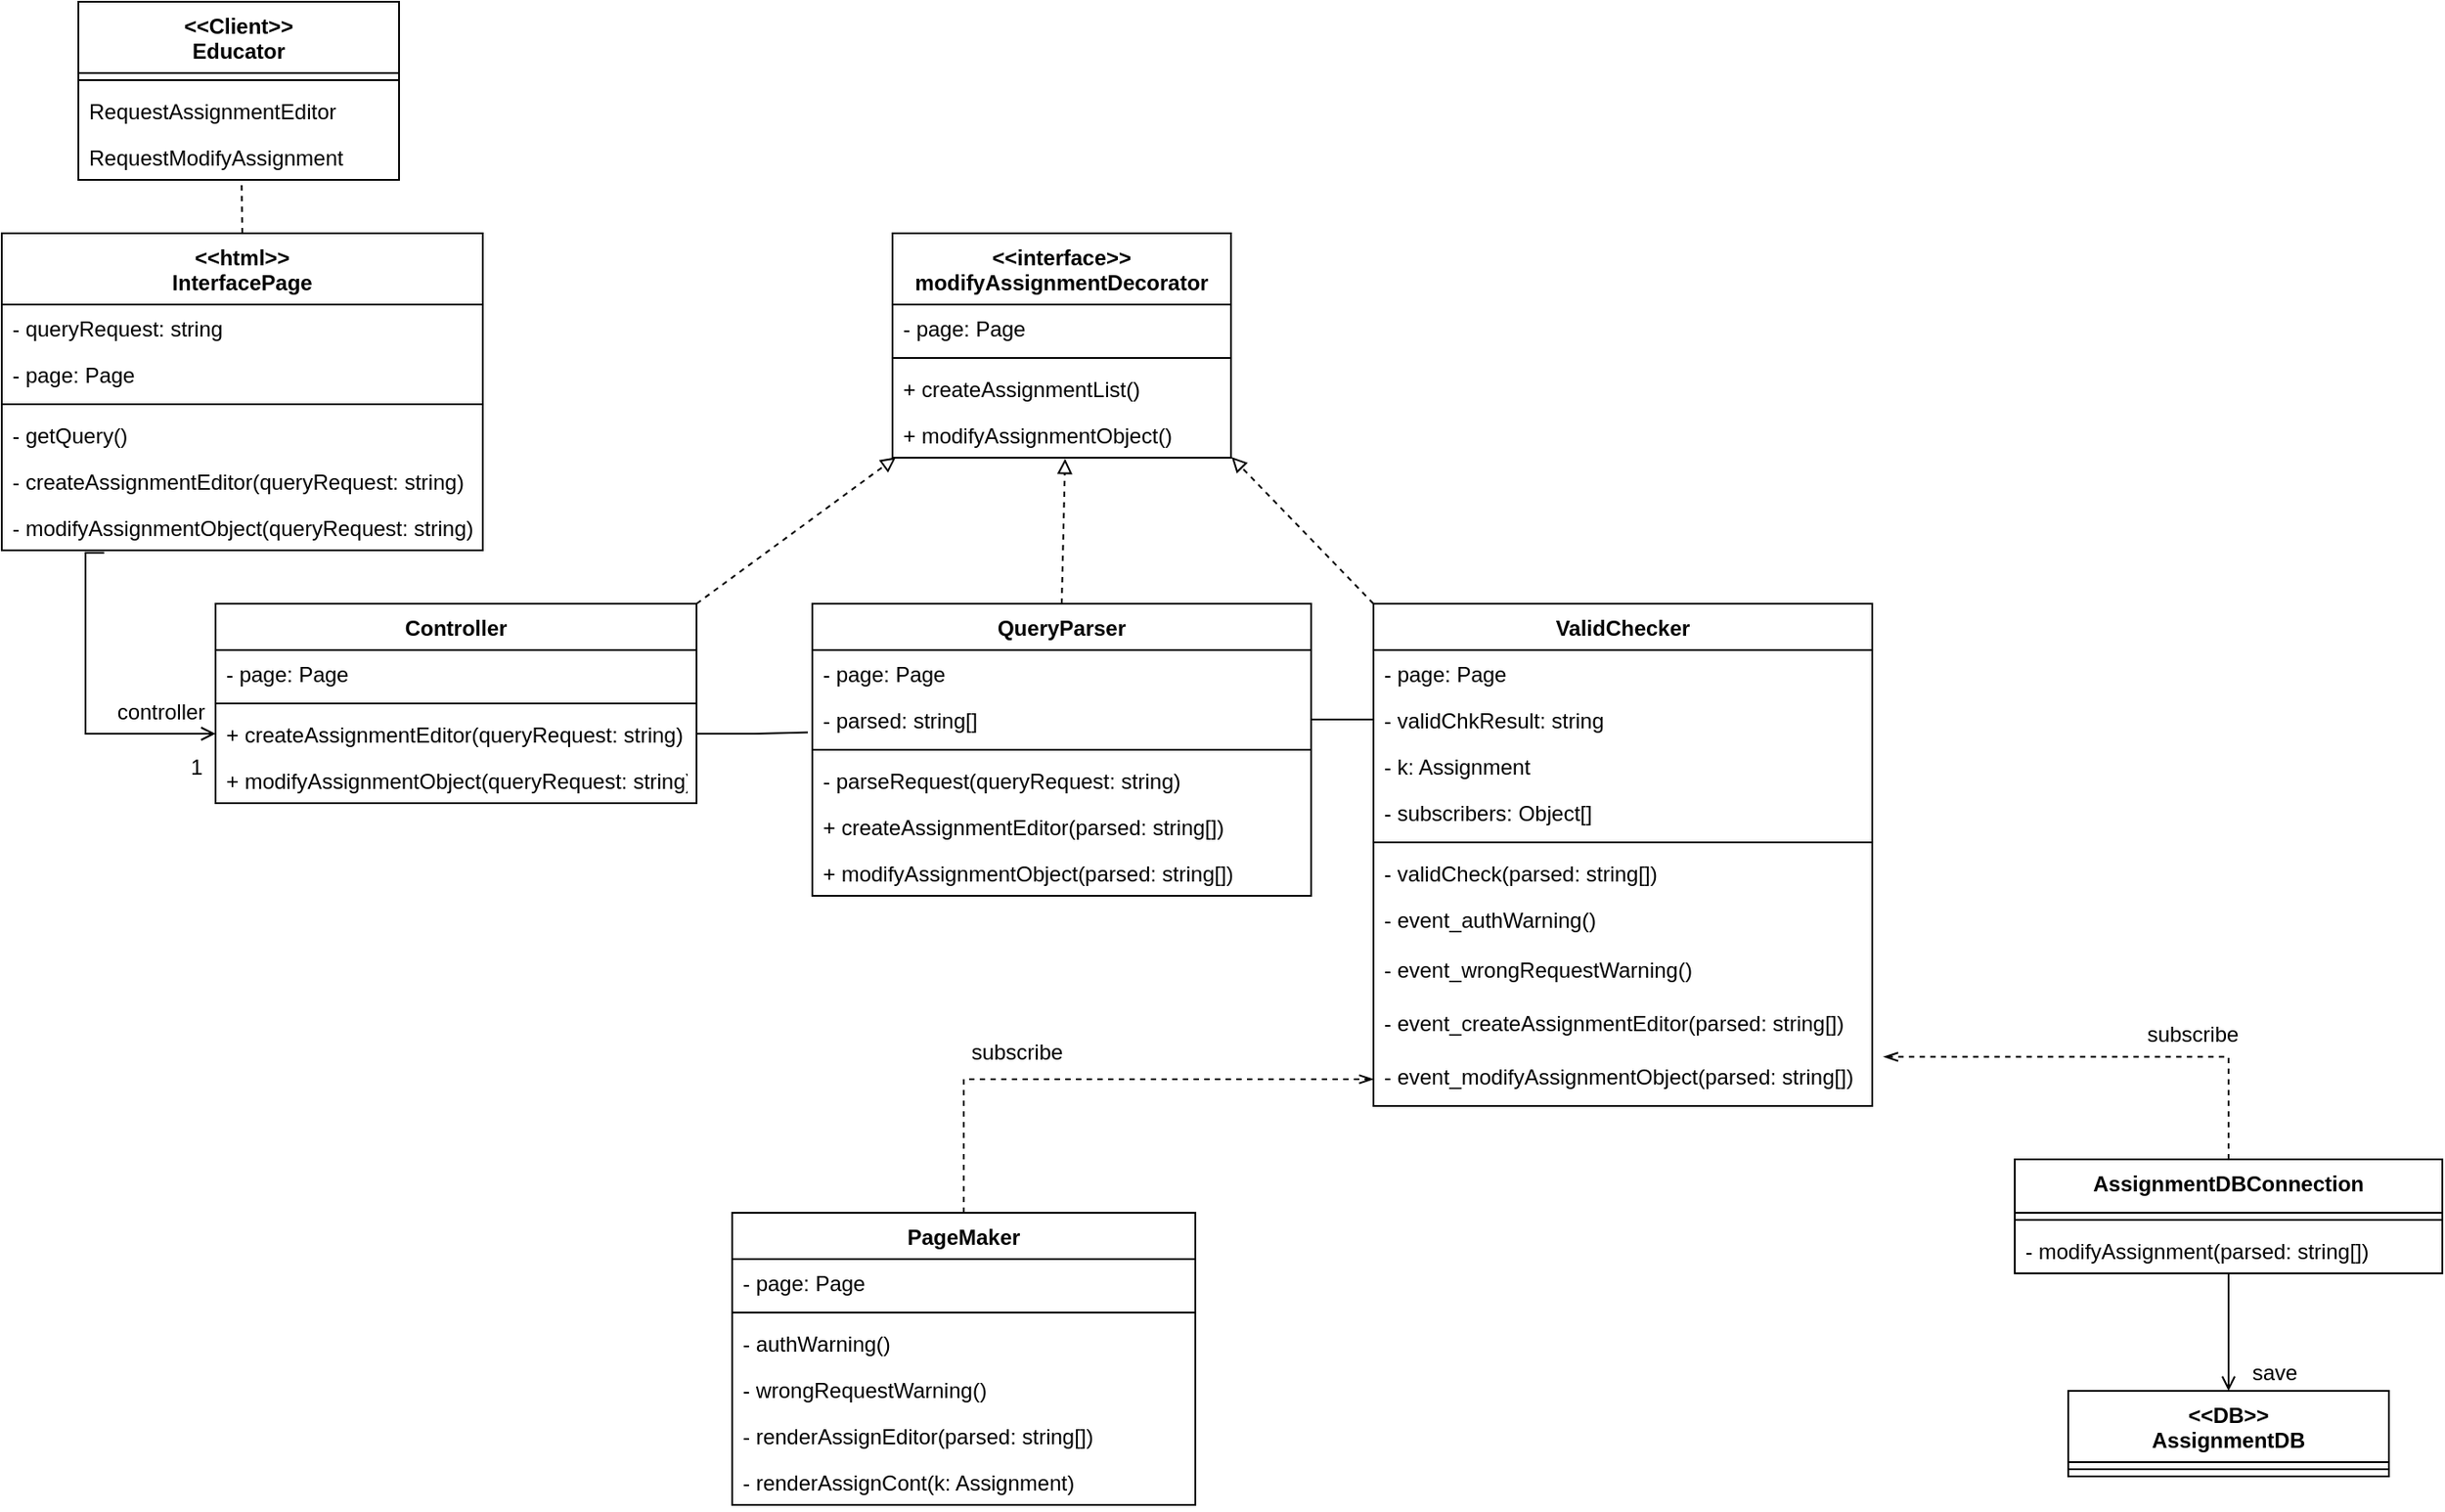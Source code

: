 <mxfile version="14.6.13" type="device"><diagram id="3rY2uHoKa9ukhvHptmwg" name="Page-1"><mxGraphModel dx="1483" dy="829" grid="1" gridSize="10" guides="1" tooltips="1" connect="1" arrows="1" fold="1" page="1" pageScale="1" pageWidth="827" pageHeight="1169" math="0" shadow="0"><root><mxCell id="0"/><mxCell id="1" parent="0"/><mxCell id="hnVMP8IvhXw7bD0I-W9V-66" value="&lt;&lt;Client&gt;&gt;&#10;Educator" style="swimlane;fontStyle=1;align=center;verticalAlign=top;childLayout=stackLayout;horizontal=1;startSize=40;horizontalStack=0;resizeParent=1;resizeParentMax=0;resizeLast=0;collapsible=1;marginBottom=0;" vertex="1" parent="1"><mxGeometry x="83" y="40" width="180" height="100" as="geometry"/></mxCell><mxCell id="hnVMP8IvhXw7bD0I-W9V-67" value="" style="line;strokeWidth=1;fillColor=none;align=left;verticalAlign=middle;spacingTop=-1;spacingLeft=3;spacingRight=3;rotatable=0;labelPosition=right;points=[];portConstraint=eastwest;" vertex="1" parent="hnVMP8IvhXw7bD0I-W9V-66"><mxGeometry y="40" width="180" height="8" as="geometry"/></mxCell><mxCell id="hnVMP8IvhXw7bD0I-W9V-68" value="RequestAssignmentEditor" style="text;strokeColor=none;fillColor=none;align=left;verticalAlign=top;spacingLeft=4;spacingRight=4;overflow=hidden;rotatable=0;points=[[0,0.5],[1,0.5]];portConstraint=eastwest;" vertex="1" parent="hnVMP8IvhXw7bD0I-W9V-66"><mxGeometry y="48" width="180" height="26" as="geometry"/></mxCell><mxCell id="hnVMP8IvhXw7bD0I-W9V-69" value="RequestModifyAssignment" style="text;strokeColor=none;fillColor=none;align=left;verticalAlign=top;spacingLeft=4;spacingRight=4;overflow=hidden;rotatable=0;points=[[0,0.5],[1,0.5]];portConstraint=eastwest;" vertex="1" parent="hnVMP8IvhXw7bD0I-W9V-66"><mxGeometry y="74" width="180" height="26" as="geometry"/></mxCell><mxCell id="hnVMP8IvhXw7bD0I-W9V-70" value="&lt;&lt;interface&gt;&gt;&#10;modifyAssignmentDecorator" style="swimlane;fontStyle=1;align=center;verticalAlign=top;childLayout=stackLayout;horizontal=1;startSize=40;horizontalStack=0;resizeParent=1;resizeParentMax=0;resizeLast=0;collapsible=1;marginBottom=0;" vertex="1" parent="1"><mxGeometry x="540" y="170" width="190" height="126" as="geometry"/></mxCell><mxCell id="hnVMP8IvhXw7bD0I-W9V-71" value="- page: Page" style="text;strokeColor=none;fillColor=none;align=left;verticalAlign=top;spacingLeft=4;spacingRight=4;overflow=hidden;rotatable=0;points=[[0,0.5],[1,0.5]];portConstraint=eastwest;" vertex="1" parent="hnVMP8IvhXw7bD0I-W9V-70"><mxGeometry y="40" width="190" height="26" as="geometry"/></mxCell><mxCell id="hnVMP8IvhXw7bD0I-W9V-72" value="" style="line;strokeWidth=1;fillColor=none;align=left;verticalAlign=middle;spacingTop=-1;spacingLeft=3;spacingRight=3;rotatable=0;labelPosition=right;points=[];portConstraint=eastwest;" vertex="1" parent="hnVMP8IvhXw7bD0I-W9V-70"><mxGeometry y="66" width="190" height="8" as="geometry"/></mxCell><mxCell id="hnVMP8IvhXw7bD0I-W9V-73" value="+ createAssignmentList()" style="text;strokeColor=none;fillColor=none;align=left;verticalAlign=top;spacingLeft=4;spacingRight=4;overflow=hidden;rotatable=0;points=[[0,0.5],[1,0.5]];portConstraint=eastwest;" vertex="1" parent="hnVMP8IvhXw7bD0I-W9V-70"><mxGeometry y="74" width="190" height="26" as="geometry"/></mxCell><mxCell id="hnVMP8IvhXw7bD0I-W9V-74" value="+ modifyAssignmentObject()" style="text;strokeColor=none;fillColor=none;align=left;verticalAlign=top;spacingLeft=4;spacingRight=4;overflow=hidden;rotatable=0;points=[[0,0.5],[1,0.5]];portConstraint=eastwest;" vertex="1" parent="hnVMP8IvhXw7bD0I-W9V-70"><mxGeometry y="100" width="190" height="26" as="geometry"/></mxCell><mxCell id="hnVMP8IvhXw7bD0I-W9V-75" style="edgeStyle=none;rounded=0;orthogonalLoop=1;jettySize=auto;html=1;exitX=0.5;exitY=0;exitDx=0;exitDy=0;entryX=0.509;entryY=1.023;entryDx=0;entryDy=0;entryPerimeter=0;dashed=1;endArrow=none;endFill=0;" edge="1" parent="1" source="hnVMP8IvhXw7bD0I-W9V-76" target="hnVMP8IvhXw7bD0I-W9V-69"><mxGeometry relative="1" as="geometry"/></mxCell><mxCell id="hnVMP8IvhXw7bD0I-W9V-76" value="&lt;&lt;html&gt;&gt;&#10;InterfacePage" style="swimlane;fontStyle=1;align=center;verticalAlign=top;childLayout=stackLayout;horizontal=1;startSize=40;horizontalStack=0;resizeParent=1;resizeParentMax=0;resizeLast=0;collapsible=1;marginBottom=0;" vertex="1" parent="1"><mxGeometry x="40" y="170" width="270" height="178" as="geometry"/></mxCell><mxCell id="hnVMP8IvhXw7bD0I-W9V-77" value="- queryRequest: string" style="text;strokeColor=none;fillColor=none;align=left;verticalAlign=top;spacingLeft=4;spacingRight=4;overflow=hidden;rotatable=0;points=[[0,0.5],[1,0.5]];portConstraint=eastwest;" vertex="1" parent="hnVMP8IvhXw7bD0I-W9V-76"><mxGeometry y="40" width="270" height="26" as="geometry"/></mxCell><mxCell id="hnVMP8IvhXw7bD0I-W9V-78" value="- page: Page" style="text;strokeColor=none;fillColor=none;align=left;verticalAlign=top;spacingLeft=4;spacingRight=4;overflow=hidden;rotatable=0;points=[[0,0.5],[1,0.5]];portConstraint=eastwest;" vertex="1" parent="hnVMP8IvhXw7bD0I-W9V-76"><mxGeometry y="66" width="270" height="26" as="geometry"/></mxCell><mxCell id="hnVMP8IvhXw7bD0I-W9V-79" value="" style="line;strokeWidth=1;fillColor=none;align=left;verticalAlign=middle;spacingTop=-1;spacingLeft=3;spacingRight=3;rotatable=0;labelPosition=right;points=[];portConstraint=eastwest;" vertex="1" parent="hnVMP8IvhXw7bD0I-W9V-76"><mxGeometry y="92" width="270" height="8" as="geometry"/></mxCell><mxCell id="hnVMP8IvhXw7bD0I-W9V-80" value="- getQuery()" style="text;strokeColor=none;fillColor=none;align=left;verticalAlign=top;spacingLeft=4;spacingRight=4;overflow=hidden;rotatable=0;points=[[0,0.5],[1,0.5]];portConstraint=eastwest;" vertex="1" parent="hnVMP8IvhXw7bD0I-W9V-76"><mxGeometry y="100" width="270" height="26" as="geometry"/></mxCell><mxCell id="hnVMP8IvhXw7bD0I-W9V-81" value="- createAssignmentEditor(queryRequest: string)" style="text;strokeColor=none;fillColor=none;align=left;verticalAlign=top;spacingLeft=4;spacingRight=4;overflow=hidden;rotatable=0;points=[[0,0.5],[1,0.5]];portConstraint=eastwest;" vertex="1" parent="hnVMP8IvhXw7bD0I-W9V-76"><mxGeometry y="126" width="270" height="26" as="geometry"/></mxCell><mxCell id="hnVMP8IvhXw7bD0I-W9V-82" value="- modifyAssignmentObject(queryRequest: string)" style="text;strokeColor=none;fillColor=none;align=left;verticalAlign=top;spacingLeft=4;spacingRight=4;overflow=hidden;rotatable=0;points=[[0,0.5],[1,0.5]];portConstraint=eastwest;" vertex="1" parent="hnVMP8IvhXw7bD0I-W9V-76"><mxGeometry y="152" width="270" height="26" as="geometry"/></mxCell><mxCell id="hnVMP8IvhXw7bD0I-W9V-83" style="rounded=0;orthogonalLoop=1;jettySize=auto;html=1;exitX=1;exitY=0;exitDx=0;exitDy=0;entryX=0.01;entryY=0.992;entryDx=0;entryDy=0;entryPerimeter=0;endArrow=block;endFill=0;dashed=1;" edge="1" parent="1" source="hnVMP8IvhXw7bD0I-W9V-84" target="hnVMP8IvhXw7bD0I-W9V-74"><mxGeometry relative="1" as="geometry"/></mxCell><mxCell id="hnVMP8IvhXw7bD0I-W9V-84" value="Controller" style="swimlane;fontStyle=1;align=center;verticalAlign=top;childLayout=stackLayout;horizontal=1;startSize=26;horizontalStack=0;resizeParent=1;resizeParentMax=0;resizeLast=0;collapsible=1;marginBottom=0;" vertex="1" parent="1"><mxGeometry x="160" y="378" width="270" height="112" as="geometry"/></mxCell><mxCell id="hnVMP8IvhXw7bD0I-W9V-85" value="- page: Page" style="text;strokeColor=none;fillColor=none;align=left;verticalAlign=top;spacingLeft=4;spacingRight=4;overflow=hidden;rotatable=0;points=[[0,0.5],[1,0.5]];portConstraint=eastwest;" vertex="1" parent="hnVMP8IvhXw7bD0I-W9V-84"><mxGeometry y="26" width="270" height="26" as="geometry"/></mxCell><mxCell id="hnVMP8IvhXw7bD0I-W9V-86" value="" style="line;strokeWidth=1;fillColor=none;align=left;verticalAlign=middle;spacingTop=-1;spacingLeft=3;spacingRight=3;rotatable=0;labelPosition=right;points=[];portConstraint=eastwest;" vertex="1" parent="hnVMP8IvhXw7bD0I-W9V-84"><mxGeometry y="52" width="270" height="8" as="geometry"/></mxCell><mxCell id="hnVMP8IvhXw7bD0I-W9V-87" value="+ createAssignmentEditor(queryRequest: string)" style="text;strokeColor=none;fillColor=none;align=left;verticalAlign=top;spacingLeft=4;spacingRight=4;overflow=hidden;rotatable=0;points=[[0,0.5],[1,0.5]];portConstraint=eastwest;" vertex="1" parent="hnVMP8IvhXw7bD0I-W9V-84"><mxGeometry y="60" width="270" height="26" as="geometry"/></mxCell><mxCell id="hnVMP8IvhXw7bD0I-W9V-88" value="+ modifyAssignmentObject(queryRequest: string)" style="text;strokeColor=none;fillColor=none;align=left;verticalAlign=top;spacingLeft=4;spacingRight=4;overflow=hidden;rotatable=0;points=[[0,0.5],[1,0.5]];portConstraint=eastwest;" vertex="1" parent="hnVMP8IvhXw7bD0I-W9V-84"><mxGeometry y="86" width="270" height="26" as="geometry"/></mxCell><mxCell id="hnVMP8IvhXw7bD0I-W9V-89" value="QueryParser" style="swimlane;fontStyle=1;align=center;verticalAlign=top;childLayout=stackLayout;horizontal=1;startSize=26;horizontalStack=0;resizeParent=1;resizeParentMax=0;resizeLast=0;collapsible=1;marginBottom=0;" vertex="1" parent="1"><mxGeometry x="495" y="378" width="280" height="164" as="geometry"/></mxCell><mxCell id="hnVMP8IvhXw7bD0I-W9V-90" value="- page: Page" style="text;strokeColor=none;fillColor=none;align=left;verticalAlign=top;spacingLeft=4;spacingRight=4;overflow=hidden;rotatable=0;points=[[0,0.5],[1,0.5]];portConstraint=eastwest;" vertex="1" parent="hnVMP8IvhXw7bD0I-W9V-89"><mxGeometry y="26" width="280" height="26" as="geometry"/></mxCell><mxCell id="hnVMP8IvhXw7bD0I-W9V-91" value="- parsed: string[]" style="text;strokeColor=none;fillColor=none;align=left;verticalAlign=top;spacingLeft=4;spacingRight=4;overflow=hidden;rotatable=0;points=[[0,0.5],[1,0.5]];portConstraint=eastwest;" vertex="1" parent="hnVMP8IvhXw7bD0I-W9V-89"><mxGeometry y="52" width="280" height="26" as="geometry"/></mxCell><mxCell id="hnVMP8IvhXw7bD0I-W9V-92" value="" style="line;strokeWidth=1;fillColor=none;align=left;verticalAlign=middle;spacingTop=-1;spacingLeft=3;spacingRight=3;rotatable=0;labelPosition=right;points=[];portConstraint=eastwest;" vertex="1" parent="hnVMP8IvhXw7bD0I-W9V-89"><mxGeometry y="78" width="280" height="8" as="geometry"/></mxCell><mxCell id="hnVMP8IvhXw7bD0I-W9V-93" value="- parseRequest(queryRequest: string)" style="text;strokeColor=none;fillColor=none;align=left;verticalAlign=top;spacingLeft=4;spacingRight=4;overflow=hidden;rotatable=0;points=[[0,0.5],[1,0.5]];portConstraint=eastwest;" vertex="1" parent="hnVMP8IvhXw7bD0I-W9V-89"><mxGeometry y="86" width="280" height="26" as="geometry"/></mxCell><mxCell id="hnVMP8IvhXw7bD0I-W9V-94" value="+ createAssignmentEditor(parsed: string[])" style="text;strokeColor=none;fillColor=none;align=left;verticalAlign=top;spacingLeft=4;spacingRight=4;overflow=hidden;rotatable=0;points=[[0,0.5],[1,0.5]];portConstraint=eastwest;" vertex="1" parent="hnVMP8IvhXw7bD0I-W9V-89"><mxGeometry y="112" width="280" height="26" as="geometry"/></mxCell><mxCell id="hnVMP8IvhXw7bD0I-W9V-95" value="+ modifyAssignmentObject(parsed: string[])" style="text;strokeColor=none;fillColor=none;align=left;verticalAlign=top;spacingLeft=4;spacingRight=4;overflow=hidden;rotatable=0;points=[[0,0.5],[1,0.5]];portConstraint=eastwest;" vertex="1" parent="hnVMP8IvhXw7bD0I-W9V-89"><mxGeometry y="138" width="280" height="26" as="geometry"/></mxCell><mxCell id="hnVMP8IvhXw7bD0I-W9V-96" value="ValidChecker" style="swimlane;fontStyle=1;align=center;verticalAlign=top;childLayout=stackLayout;horizontal=1;startSize=26;horizontalStack=0;resizeParent=1;resizeParentMax=0;resizeLast=0;collapsible=1;marginBottom=0;" vertex="1" parent="1"><mxGeometry x="810" y="378" width="280" height="282" as="geometry"/></mxCell><mxCell id="hnVMP8IvhXw7bD0I-W9V-97" value="- page: Page" style="text;strokeColor=none;fillColor=none;align=left;verticalAlign=top;spacingLeft=4;spacingRight=4;overflow=hidden;rotatable=0;points=[[0,0.5],[1,0.5]];portConstraint=eastwest;" vertex="1" parent="hnVMP8IvhXw7bD0I-W9V-96"><mxGeometry y="26" width="280" height="26" as="geometry"/></mxCell><mxCell id="hnVMP8IvhXw7bD0I-W9V-98" value="- validChkResult: string" style="text;strokeColor=none;fillColor=none;align=left;verticalAlign=top;spacingLeft=4;spacingRight=4;overflow=hidden;rotatable=0;points=[[0,0.5],[1,0.5]];portConstraint=eastwest;" vertex="1" parent="hnVMP8IvhXw7bD0I-W9V-96"><mxGeometry y="52" width="280" height="26" as="geometry"/></mxCell><mxCell id="hnVMP8IvhXw7bD0I-W9V-99" value="- k: Assignment" style="text;strokeColor=none;fillColor=none;align=left;verticalAlign=top;spacingLeft=4;spacingRight=4;overflow=hidden;rotatable=0;points=[[0,0.5],[1,0.5]];portConstraint=eastwest;" vertex="1" parent="hnVMP8IvhXw7bD0I-W9V-96"><mxGeometry y="78" width="280" height="26" as="geometry"/></mxCell><mxCell id="hnVMP8IvhXw7bD0I-W9V-100" value="- subscribers: Object[]" style="text;strokeColor=none;fillColor=none;align=left;verticalAlign=top;spacingLeft=4;spacingRight=4;overflow=hidden;rotatable=0;points=[[0,0.5],[1,0.5]];portConstraint=eastwest;" vertex="1" parent="hnVMP8IvhXw7bD0I-W9V-96"><mxGeometry y="104" width="280" height="26" as="geometry"/></mxCell><mxCell id="hnVMP8IvhXw7bD0I-W9V-101" value="" style="line;strokeWidth=1;fillColor=none;align=left;verticalAlign=middle;spacingTop=-1;spacingLeft=3;spacingRight=3;rotatable=0;labelPosition=right;points=[];portConstraint=eastwest;" vertex="1" parent="hnVMP8IvhXw7bD0I-W9V-96"><mxGeometry y="130" width="280" height="8" as="geometry"/></mxCell><mxCell id="hnVMP8IvhXw7bD0I-W9V-102" value="- validCheck(parsed: string[])" style="text;strokeColor=none;fillColor=none;align=left;verticalAlign=top;spacingLeft=4;spacingRight=4;overflow=hidden;rotatable=0;points=[[0,0.5],[1,0.5]];portConstraint=eastwest;" vertex="1" parent="hnVMP8IvhXw7bD0I-W9V-96"><mxGeometry y="138" width="280" height="26" as="geometry"/></mxCell><mxCell id="hnVMP8IvhXw7bD0I-W9V-103" value="- event_authWarning()" style="text;strokeColor=none;fillColor=none;align=left;verticalAlign=top;spacingLeft=4;spacingRight=4;overflow=hidden;rotatable=0;points=[[0,0.5],[1,0.5]];portConstraint=eastwest;" vertex="1" parent="hnVMP8IvhXw7bD0I-W9V-96"><mxGeometry y="164" width="280" height="28" as="geometry"/></mxCell><mxCell id="hnVMP8IvhXw7bD0I-W9V-104" value="- event_wrongRequestWarning()" style="text;strokeColor=none;fillColor=none;align=left;verticalAlign=top;spacingLeft=4;spacingRight=4;overflow=hidden;rotatable=0;points=[[0,0.5],[1,0.5]];portConstraint=eastwest;" vertex="1" parent="hnVMP8IvhXw7bD0I-W9V-96"><mxGeometry y="192" width="280" height="30" as="geometry"/></mxCell><mxCell id="hnVMP8IvhXw7bD0I-W9V-105" value="- event_createAssignmentEditor(parsed: string[])" style="text;strokeColor=none;fillColor=none;align=left;verticalAlign=top;spacingLeft=4;spacingRight=4;overflow=hidden;rotatable=0;points=[[0,0.5],[1,0.5]];portConstraint=eastwest;" vertex="1" parent="hnVMP8IvhXw7bD0I-W9V-96"><mxGeometry y="222" width="280" height="30" as="geometry"/></mxCell><mxCell id="hnVMP8IvhXw7bD0I-W9V-106" value="- event_modifyAssignmentObject(parsed: string[])" style="text;strokeColor=none;fillColor=none;align=left;verticalAlign=top;spacingLeft=4;spacingRight=4;overflow=hidden;rotatable=0;points=[[0,0.5],[1,0.5]];portConstraint=eastwest;" vertex="1" parent="hnVMP8IvhXw7bD0I-W9V-96"><mxGeometry y="252" width="280" height="30" as="geometry"/></mxCell><mxCell id="hnVMP8IvhXw7bD0I-W9V-108" style="edgeStyle=orthogonalEdgeStyle;rounded=0;orthogonalLoop=1;jettySize=auto;html=1;exitX=0.5;exitY=0;exitDx=0;exitDy=0;entryX=0;entryY=0.5;entryDx=0;entryDy=0;dashed=1;endArrow=openThin;endFill=0;" edge="1" parent="1" source="hnVMP8IvhXw7bD0I-W9V-109" target="hnVMP8IvhXw7bD0I-W9V-106"><mxGeometry relative="1" as="geometry"/></mxCell><mxCell id="hnVMP8IvhXw7bD0I-W9V-109" value="PageMaker" style="swimlane;fontStyle=1;align=center;verticalAlign=top;childLayout=stackLayout;horizontal=1;startSize=26;horizontalStack=0;resizeParent=1;resizeParentMax=0;resizeLast=0;collapsible=1;marginBottom=0;" vertex="1" parent="1"><mxGeometry x="450" y="720" width="260" height="164" as="geometry"/></mxCell><mxCell id="hnVMP8IvhXw7bD0I-W9V-110" value="- page: Page" style="text;strokeColor=none;fillColor=none;align=left;verticalAlign=top;spacingLeft=4;spacingRight=4;overflow=hidden;rotatable=0;points=[[0,0.5],[1,0.5]];portConstraint=eastwest;" vertex="1" parent="hnVMP8IvhXw7bD0I-W9V-109"><mxGeometry y="26" width="260" height="26" as="geometry"/></mxCell><mxCell id="hnVMP8IvhXw7bD0I-W9V-111" value="" style="line;strokeWidth=1;fillColor=none;align=left;verticalAlign=middle;spacingTop=-1;spacingLeft=3;spacingRight=3;rotatable=0;labelPosition=right;points=[];portConstraint=eastwest;" vertex="1" parent="hnVMP8IvhXw7bD0I-W9V-109"><mxGeometry y="52" width="260" height="8" as="geometry"/></mxCell><mxCell id="hnVMP8IvhXw7bD0I-W9V-112" value="- authWarning()" style="text;strokeColor=none;fillColor=none;align=left;verticalAlign=top;spacingLeft=4;spacingRight=4;overflow=hidden;rotatable=0;points=[[0,0.5],[1,0.5]];portConstraint=eastwest;" vertex="1" parent="hnVMP8IvhXw7bD0I-W9V-109"><mxGeometry y="60" width="260" height="26" as="geometry"/></mxCell><mxCell id="hnVMP8IvhXw7bD0I-W9V-113" value="- wrongRequestWarning()" style="text;strokeColor=none;fillColor=none;align=left;verticalAlign=top;spacingLeft=4;spacingRight=4;overflow=hidden;rotatable=0;points=[[0,0.5],[1,0.5]];portConstraint=eastwest;" vertex="1" parent="hnVMP8IvhXw7bD0I-W9V-109"><mxGeometry y="86" width="260" height="26" as="geometry"/></mxCell><mxCell id="hnVMP8IvhXw7bD0I-W9V-114" value="- renderAssignEditor(parsed: string[])" style="text;strokeColor=none;fillColor=none;align=left;verticalAlign=top;spacingLeft=4;spacingRight=4;overflow=hidden;rotatable=0;points=[[0,0.5],[1,0.5]];portConstraint=eastwest;" vertex="1" parent="hnVMP8IvhXw7bD0I-W9V-109"><mxGeometry y="112" width="260" height="26" as="geometry"/></mxCell><mxCell id="hnVMP8IvhXw7bD0I-W9V-115" value="- renderAssignCont(k: Assignment)" style="text;strokeColor=none;fillColor=none;align=left;verticalAlign=top;spacingLeft=4;spacingRight=4;overflow=hidden;rotatable=0;points=[[0,0.5],[1,0.5]];portConstraint=eastwest;" vertex="1" parent="hnVMP8IvhXw7bD0I-W9V-109"><mxGeometry y="138" width="260" height="26" as="geometry"/></mxCell><mxCell id="hnVMP8IvhXw7bD0I-W9V-116" style="edgeStyle=none;rounded=0;orthogonalLoop=1;jettySize=auto;html=1;endArrow=none;endFill=0;startArrow=open;startFill=0;" edge="1" parent="1" source="hnVMP8IvhXw7bD0I-W9V-117" target="hnVMP8IvhXw7bD0I-W9V-122"><mxGeometry relative="1" as="geometry"/></mxCell><mxCell id="hnVMP8IvhXw7bD0I-W9V-117" value="&lt;&lt;DB&gt;&gt;&#10;AssignmentDB" style="swimlane;fontStyle=1;align=center;verticalAlign=top;childLayout=stackLayout;horizontal=1;startSize=40;horizontalStack=0;resizeParent=1;resizeParentMax=0;resizeLast=0;collapsible=1;marginBottom=0;" vertex="1" parent="1"><mxGeometry x="1200" y="820" width="180" height="48" as="geometry"/></mxCell><mxCell id="hnVMP8IvhXw7bD0I-W9V-118" value="" style="line;strokeWidth=1;fillColor=none;align=left;verticalAlign=middle;spacingTop=-1;spacingLeft=3;spacingRight=3;rotatable=0;labelPosition=right;points=[];portConstraint=eastwest;" vertex="1" parent="hnVMP8IvhXw7bD0I-W9V-117"><mxGeometry y="40" width="180" height="8" as="geometry"/></mxCell><mxCell id="hnVMP8IvhXw7bD0I-W9V-120" value="AssignmentDBConnection" style="swimlane;fontStyle=1;align=center;verticalAlign=top;childLayout=stackLayout;horizontal=1;startSize=30;horizontalStack=0;resizeParent=1;resizeParentMax=0;resizeLast=0;collapsible=1;marginBottom=0;" vertex="1" parent="1"><mxGeometry x="1170" y="690" width="240" height="64" as="geometry"/></mxCell><mxCell id="hnVMP8IvhXw7bD0I-W9V-121" value="" style="line;strokeWidth=1;fillColor=none;align=left;verticalAlign=middle;spacingTop=-1;spacingLeft=3;spacingRight=3;rotatable=0;labelPosition=right;points=[];portConstraint=eastwest;" vertex="1" parent="hnVMP8IvhXw7bD0I-W9V-120"><mxGeometry y="30" width="240" height="8" as="geometry"/></mxCell><mxCell id="hnVMP8IvhXw7bD0I-W9V-122" value="- modifyAssignment(parsed: string[])" style="text;strokeColor=none;fillColor=none;align=left;verticalAlign=top;spacingLeft=4;spacingRight=4;overflow=hidden;rotatable=0;points=[[0,0.5],[1,0.5]];portConstraint=eastwest;" vertex="1" parent="hnVMP8IvhXw7bD0I-W9V-120"><mxGeometry y="38" width="240" height="26" as="geometry"/></mxCell><mxCell id="hnVMP8IvhXw7bD0I-W9V-123" style="rounded=0;orthogonalLoop=1;jettySize=auto;html=1;exitX=0.5;exitY=0;exitDx=0;exitDy=0;endArrow=block;endFill=0;dashed=1;entryX=0.51;entryY=1.023;entryDx=0;entryDy=0;entryPerimeter=0;" edge="1" parent="1" source="hnVMP8IvhXw7bD0I-W9V-89" target="hnVMP8IvhXw7bD0I-W9V-74"><mxGeometry relative="1" as="geometry"><mxPoint x="390" y="388" as="sourcePoint"/><mxPoint x="550" y="320" as="targetPoint"/></mxGeometry></mxCell><mxCell id="hnVMP8IvhXw7bD0I-W9V-124" style="rounded=0;orthogonalLoop=1;jettySize=auto;html=1;exitX=0;exitY=0;exitDx=0;exitDy=0;endArrow=block;endFill=0;dashed=1;entryX=1.002;entryY=0.986;entryDx=0;entryDy=0;entryPerimeter=0;" edge="1" parent="1" source="hnVMP8IvhXw7bD0I-W9V-96" target="hnVMP8IvhXw7bD0I-W9V-74"><mxGeometry relative="1" as="geometry"><mxPoint x="400" y="398" as="sourcePoint"/><mxPoint x="610" y="299" as="targetPoint"/></mxGeometry></mxCell><mxCell id="hnVMP8IvhXw7bD0I-W9V-125" style="edgeStyle=orthogonalEdgeStyle;rounded=0;orthogonalLoop=1;jettySize=auto;html=1;exitX=0;exitY=0.5;exitDx=0;exitDy=0;entryX=0.213;entryY=1.054;entryDx=0;entryDy=0;entryPerimeter=0;endArrow=none;endFill=0;startArrow=open;startFill=0;" edge="1" parent="1" source="hnVMP8IvhXw7bD0I-W9V-87" target="hnVMP8IvhXw7bD0I-W9V-82"><mxGeometry relative="1" as="geometry"><Array as="points"><mxPoint x="87" y="451"/></Array></mxGeometry></mxCell><mxCell id="hnVMP8IvhXw7bD0I-W9V-126" style="edgeStyle=orthogonalEdgeStyle;rounded=0;orthogonalLoop=1;jettySize=auto;html=1;exitX=1;exitY=0.5;exitDx=0;exitDy=0;entryX=-0.009;entryY=0.777;entryDx=0;entryDy=0;entryPerimeter=0;startArrow=none;startFill=0;endArrow=none;endFill=0;" edge="1" parent="1" source="hnVMP8IvhXw7bD0I-W9V-87" target="hnVMP8IvhXw7bD0I-W9V-91"><mxGeometry relative="1" as="geometry"/></mxCell><mxCell id="hnVMP8IvhXw7bD0I-W9V-127" style="edgeStyle=orthogonalEdgeStyle;rounded=0;orthogonalLoop=1;jettySize=auto;html=1;exitX=1;exitY=0.5;exitDx=0;exitDy=0;entryX=0;entryY=0.5;entryDx=0;entryDy=0;startArrow=none;startFill=0;endArrow=none;endFill=0;" edge="1" parent="1" source="hnVMP8IvhXw7bD0I-W9V-91" target="hnVMP8IvhXw7bD0I-W9V-98"><mxGeometry relative="1" as="geometry"/></mxCell><mxCell id="hnVMP8IvhXw7bD0I-W9V-128" value="controller" style="text;html=1;align=center;verticalAlign=middle;resizable=0;points=[];autosize=1;strokeColor=none;" vertex="1" parent="1"><mxGeometry x="94" y="429" width="70" height="20" as="geometry"/></mxCell><mxCell id="hnVMP8IvhXw7bD0I-W9V-129" value="1" style="text;html=1;align=center;verticalAlign=middle;resizable=0;points=[];autosize=1;strokeColor=none;" vertex="1" parent="1"><mxGeometry x="139" y="460" width="20" height="20" as="geometry"/></mxCell><mxCell id="hnVMP8IvhXw7bD0I-W9V-130" style="edgeStyle=orthogonalEdgeStyle;rounded=0;orthogonalLoop=1;jettySize=auto;html=1;dashed=1;endArrow=openThin;endFill=0;entryX=1.023;entryY=0.081;entryDx=0;entryDy=0;entryPerimeter=0;" edge="1" parent="1" source="hnVMP8IvhXw7bD0I-W9V-120" target="hnVMP8IvhXw7bD0I-W9V-106"><mxGeometry relative="1" as="geometry"><mxPoint x="940" y="760" as="sourcePoint"/><mxPoint x="835" y="660" as="targetPoint"/></mxGeometry></mxCell><mxCell id="hnVMP8IvhXw7bD0I-W9V-153" value="subscribe" style="text;html=1;strokeColor=none;fillColor=none;align=center;verticalAlign=middle;whiteSpace=wrap;rounded=0;" vertex="1" parent="1"><mxGeometry x="590" y="620" width="40" height="20" as="geometry"/></mxCell><mxCell id="hnVMP8IvhXw7bD0I-W9V-155" value="subscribe" style="text;html=1;strokeColor=none;fillColor=none;align=center;verticalAlign=middle;whiteSpace=wrap;rounded=0;" vertex="1" parent="1"><mxGeometry x="1250" y="610" width="40" height="20" as="geometry"/></mxCell><mxCell id="hnVMP8IvhXw7bD0I-W9V-161" value="save&lt;br&gt;" style="text;html=1;strokeColor=none;fillColor=none;align=center;verticalAlign=middle;whiteSpace=wrap;rounded=0;" vertex="1" parent="1"><mxGeometry x="1296" y="800" width="40" height="20" as="geometry"/></mxCell></root></mxGraphModel></diagram></mxfile>